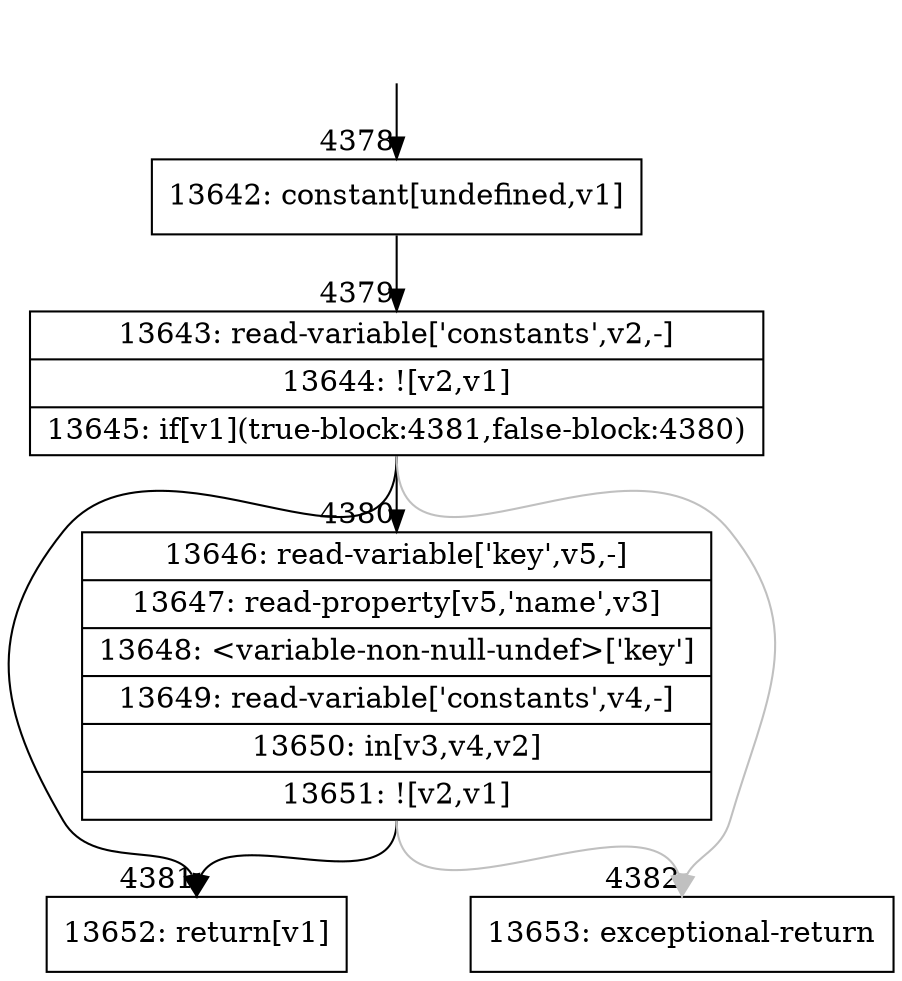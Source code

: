 digraph {
rankdir="TD"
BB_entry260[shape=none,label=""];
BB_entry260 -> BB4378 [tailport=s, headport=n, headlabel="    4378"]
BB4378 [shape=record label="{13642: constant[undefined,v1]}" ] 
BB4378 -> BB4379 [tailport=s, headport=n, headlabel="      4379"]
BB4379 [shape=record label="{13643: read-variable['constants',v2,-]|13644: ![v2,v1]|13645: if[v1](true-block:4381,false-block:4380)}" ] 
BB4379 -> BB4381 [tailport=s, headport=n, headlabel="      4381"]
BB4379 -> BB4380 [tailport=s, headport=n, headlabel="      4380"]
BB4379 -> BB4382 [tailport=s, headport=n, color=gray, headlabel="      4382"]
BB4380 [shape=record label="{13646: read-variable['key',v5,-]|13647: read-property[v5,'name',v3]|13648: \<variable-non-null-undef\>['key']|13649: read-variable['constants',v4,-]|13650: in[v3,v4,v2]|13651: ![v2,v1]}" ] 
BB4380 -> BB4381 [tailport=s, headport=n]
BB4380 -> BB4382 [tailport=s, headport=n, color=gray]
BB4381 [shape=record label="{13652: return[v1]}" ] 
BB4382 [shape=record label="{13653: exceptional-return}" ] 
//#$~ 4427
}
